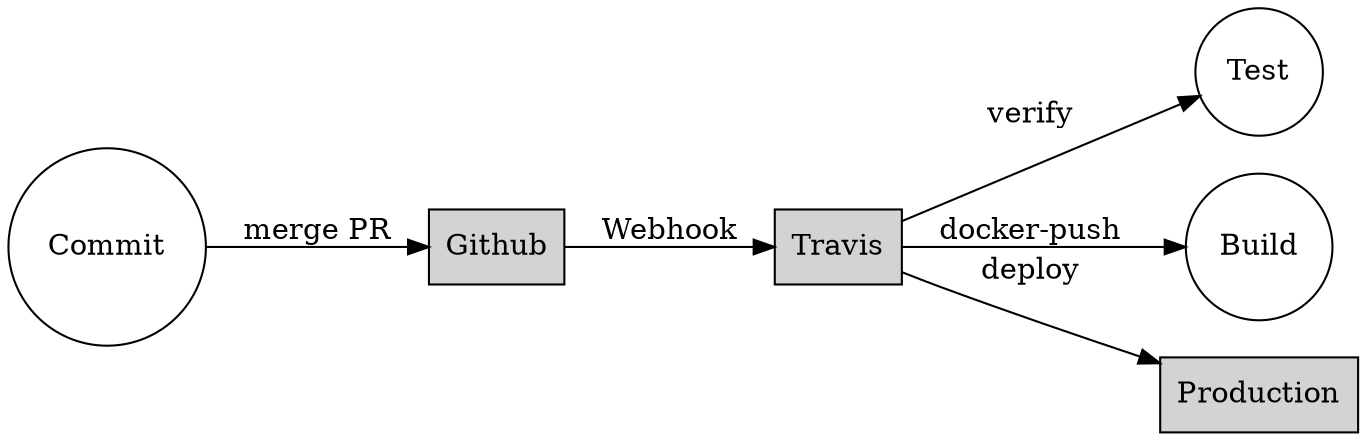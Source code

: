 digraph G {
  rankdir=LR;

  node[shape=circle];
  Commit;
  Test;
  Build;

  node[style=filled,shape="box"];
  Github;
  Travis;
  Production;

  Commit -> Github[label="merge PR"];
  Github -> Travis[label="Webhook"];
  Travis -> Test[label="verify"];
  Travis -> Build[label="docker-push"];
  Travis -> Production[label="deploy"];

  labelloc=t;
  fontsize=24;
}
